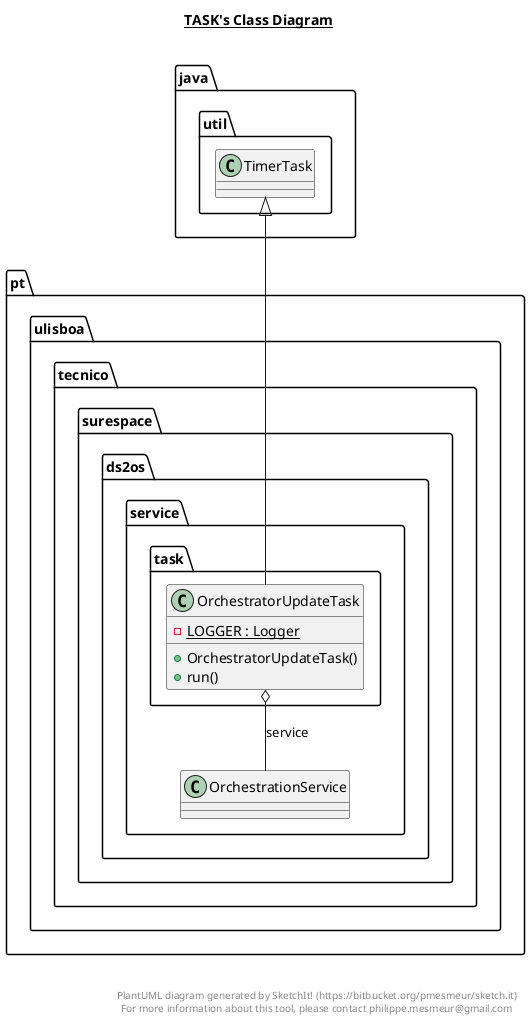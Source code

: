 @startuml

title __TASK's Class Diagram__\n

  namespace pt.ulisboa.tecnico.surespace.ds2os.service {
    namespace task {
      class pt.ulisboa.tecnico.surespace.ds2os.service.task.OrchestratorUpdateTask {
          {static} - LOGGER : Logger
          + OrchestratorUpdateTask()
          + run()
      }
    }
  }
  

  pt.ulisboa.tecnico.surespace.ds2os.service.task.OrchestratorUpdateTask -up-|> java.util.TimerTask
  pt.ulisboa.tecnico.surespace.ds2os.service.task.OrchestratorUpdateTask o-- pt.ulisboa.tecnico.surespace.ds2os.service.OrchestrationService : service


right footer


PlantUML diagram generated by SketchIt! (https://bitbucket.org/pmesmeur/sketch.it)
For more information about this tool, please contact philippe.mesmeur@gmail.com
endfooter

@enduml
